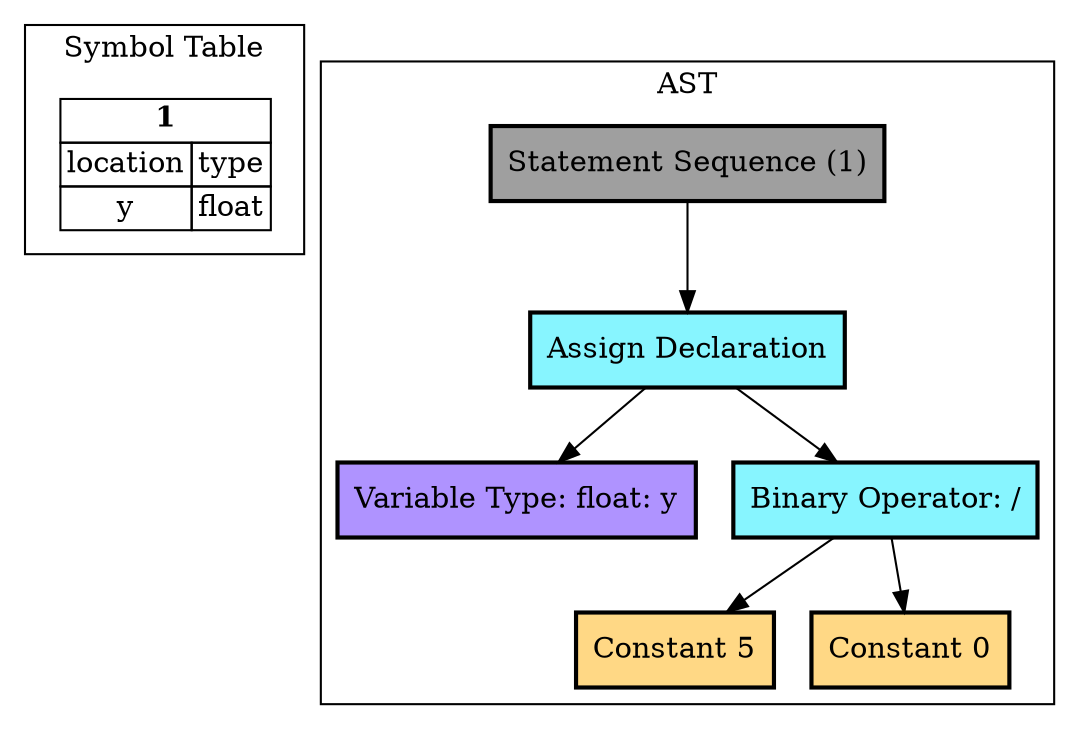 Digraph G { 
	subgraph cluster_0 {
		tbl1 [
			shape=plaintext
			label=<
				<table border='0' cellborder='1' cellspacing='0'>
					<tr><td colspan="2"><b>1</b></td></tr>
					<tr><td>location</td><td>type</td></tr>
					<tr><td>y</td><td>float</td></tr>
				</table>
			>];
		label = "Symbol Table";
	}
subgraph cluster_1 {
node [style=filled, shape=rectangle, penwidth=2];
1[label="Statement Sequence (1)", fillcolor="#9f9f9f"] 
2[label="Assign Declaration", fillcolor="#87f5ff"] 
3[label="Variable Type: float: y", fillcolor="#af93ff"] 
4[label="Binary Operator: /", fillcolor="#87f5ff"] 
5[label="Constant 5", fillcolor="#FFD885"] 
6[label="Constant 0", fillcolor="#FFD885"] 
1 -> 2
2 -> 3
2 -> 4
4 -> 5
4 -> 6
label = "AST";
}
}